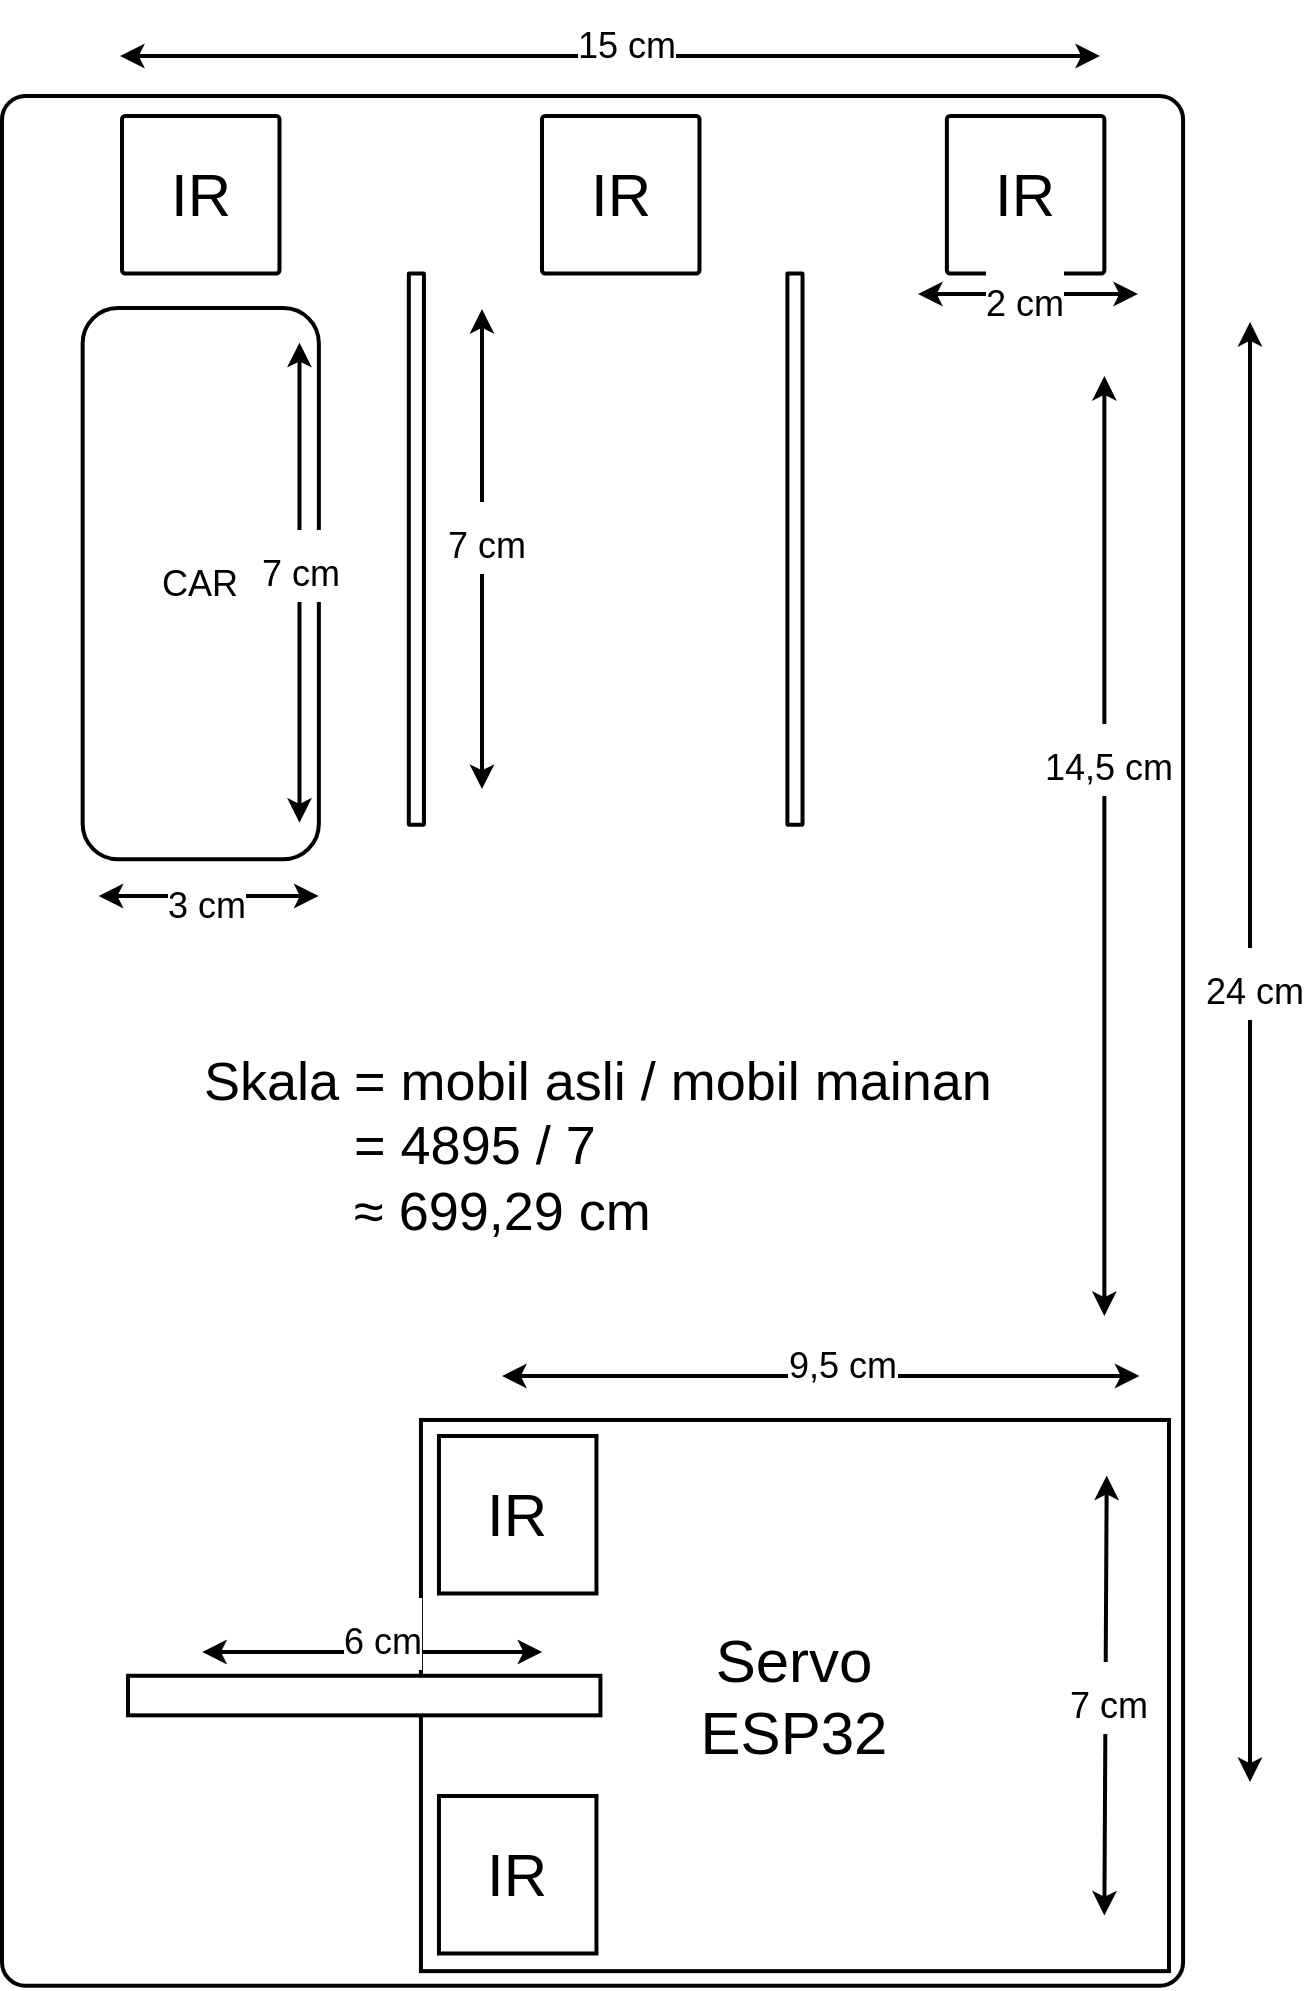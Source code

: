<mxfile>
    <diagram id="qziTJ5_57RFXCWWp7c-v" name="Page-1">
        <mxGraphModel dx="1339" dy="500" grid="1" gridSize="10" guides="1" tooltips="1" connect="1" arrows="1" fold="1" page="1" pageScale="1" pageWidth="583" pageHeight="827" math="0" shadow="0">
            <root>
                <mxCell id="0"/>
                <mxCell id="1" parent="0"/>
                <mxCell id="2" value="" style="rounded=1;whiteSpace=wrap;html=1;strokeWidth=2;arcSize=2;" parent="1" vertex="1">
                    <mxGeometry x="-90" y="70" width="590.55" height="944.88" as="geometry"/>
                </mxCell>
                <mxCell id="14" value="IR" style="rounded=1;whiteSpace=wrap;html=1;strokeWidth=2;fontSize=30;arcSize=2;" parent="1" vertex="1">
                    <mxGeometry x="-30" y="80" width="78.74" height="78.74" as="geometry"/>
                </mxCell>
                <mxCell id="30" value="Servo&lt;br&gt;ESP32" style="rounded=0;whiteSpace=wrap;html=1;strokeWidth=2;fontSize=30;" parent="1" vertex="1">
                    <mxGeometry x="119.47" y="731.98" width="374.015" height="275.59" as="geometry"/>
                </mxCell>
                <mxCell id="31" value="IR" style="rounded=0;whiteSpace=wrap;html=1;strokeWidth=2;fontSize=30;" parent="1" vertex="1">
                    <mxGeometry x="128.48" y="740" width="78.74" height="78.74" as="geometry"/>
                </mxCell>
                <mxCell id="32" value="" style="rounded=0;whiteSpace=wrap;html=1;strokeWidth=2;fontSize=30;" parent="1" vertex="1">
                    <mxGeometry x="-27" y="859.89" width="236.22" height="19.78" as="geometry"/>
                </mxCell>
                <mxCell id="52" value="" style="rounded=1;whiteSpace=wrap;html=1;strokeWidth=2;fontSize=49;arcSize=2;" vertex="1" parent="1">
                    <mxGeometry x="113.41" y="158.74" width="7.56" height="275.59" as="geometry"/>
                </mxCell>
                <mxCell id="53" value="" style="rounded=1;whiteSpace=wrap;html=1;strokeWidth=2;fontSize=49;arcSize=2;" vertex="1" parent="1">
                    <mxGeometry x="302.7" y="158.74" width="7.56" height="275.59" as="geometry"/>
                </mxCell>
                <mxCell id="55" value="IR" style="rounded=1;whiteSpace=wrap;html=1;strokeWidth=2;fontSize=30;arcSize=2;" vertex="1" parent="1">
                    <mxGeometry x="180" y="80" width="78.74" height="78.74" as="geometry"/>
                </mxCell>
                <mxCell id="56" value="IR" style="rounded=1;whiteSpace=wrap;html=1;strokeWidth=2;fontSize=30;arcSize=2;" vertex="1" parent="1">
                    <mxGeometry x="382.44" y="80" width="78.74" height="78.74" as="geometry"/>
                </mxCell>
                <mxCell id="57" value="" style="endArrow=classic;startArrow=classic;html=1;fontSize=30;strokeWidth=2;" edge="1" parent="1">
                    <mxGeometry width="50" height="50" relative="1" as="geometry">
                        <mxPoint x="150" y="416.54" as="sourcePoint"/>
                        <mxPoint x="150" y="176.54" as="targetPoint"/>
                    </mxGeometry>
                </mxCell>
                <mxCell id="58" value="&lt;font style=&quot;font-size: 18px;&quot;&gt;7 cm&lt;/font&gt;" style="edgeLabel;html=1;align=center;verticalAlign=middle;resizable=0;points=[];fontSize=30;" vertex="1" connectable="0" parent="57">
                    <mxGeometry x="0.329" y="-2" relative="1" as="geometry">
                        <mxPoint y="33" as="offset"/>
                    </mxGeometry>
                </mxCell>
                <mxCell id="59" value="" style="endArrow=classic;startArrow=classic;html=1;fontSize=30;strokeWidth=2;" edge="1" parent="1">
                    <mxGeometry width="50" height="50" relative="1" as="geometry">
                        <mxPoint x="478" y="169" as="sourcePoint"/>
                        <mxPoint x="368" y="169" as="targetPoint"/>
                    </mxGeometry>
                </mxCell>
                <mxCell id="60" value="&lt;font style=&quot;font-size: 18px;&quot;&gt;2 cm&lt;/font&gt;" style="edgeLabel;html=1;align=center;verticalAlign=middle;resizable=0;points=[];fontSize=30;" vertex="1" connectable="0" parent="59">
                    <mxGeometry x="0.329" y="-2" relative="1" as="geometry">
                        <mxPoint x="16" y="2" as="offset"/>
                    </mxGeometry>
                </mxCell>
                <mxCell id="61" value="" style="endArrow=classic;startArrow=classic;html=1;fontSize=30;strokeWidth=2;" edge="1" parent="1">
                    <mxGeometry width="50" height="50" relative="1" as="geometry">
                        <mxPoint x="459" y="50" as="sourcePoint"/>
                        <mxPoint x="-31" y="50" as="targetPoint"/>
                    </mxGeometry>
                </mxCell>
                <mxCell id="62" value="&lt;font style=&quot;font-size: 18px;&quot;&gt;15 cm&lt;/font&gt;" style="edgeLabel;html=1;align=center;verticalAlign=middle;resizable=0;points=[];fontSize=30;" vertex="1" connectable="0" parent="61">
                    <mxGeometry x="0.329" y="-2" relative="1" as="geometry">
                        <mxPoint x="88" y="-8" as="offset"/>
                    </mxGeometry>
                </mxCell>
                <mxCell id="65" value="" style="endArrow=classic;startArrow=classic;html=1;fontSize=30;strokeWidth=2;" edge="1" parent="1">
                    <mxGeometry width="50" height="50" relative="1" as="geometry">
                        <mxPoint x="534" y="913" as="sourcePoint"/>
                        <mxPoint x="534" y="183" as="targetPoint"/>
                    </mxGeometry>
                </mxCell>
                <mxCell id="66" value="&lt;font style=&quot;font-size: 18px;&quot;&gt;24 cm&lt;/font&gt;" style="edgeLabel;html=1;align=center;verticalAlign=middle;resizable=0;points=[];fontSize=30;" vertex="1" connectable="0" parent="65">
                    <mxGeometry x="0.329" y="-2" relative="1" as="geometry">
                        <mxPoint y="85" as="offset"/>
                    </mxGeometry>
                </mxCell>
                <mxCell id="67" value="" style="endArrow=classic;startArrow=classic;html=1;fontSize=30;strokeWidth=2;" edge="1" parent="1">
                    <mxGeometry width="50" height="50" relative="1" as="geometry">
                        <mxPoint x="478.74" y="710" as="sourcePoint"/>
                        <mxPoint x="160" y="710" as="targetPoint"/>
                    </mxGeometry>
                </mxCell>
                <mxCell id="68" value="&lt;font style=&quot;font-size: 18px;&quot;&gt;9,5 cm&lt;/font&gt;" style="edgeLabel;html=1;align=center;verticalAlign=middle;resizable=0;points=[];fontSize=30;" vertex="1" connectable="0" parent="67">
                    <mxGeometry x="0.329" y="-2" relative="1" as="geometry">
                        <mxPoint x="63" y="-8" as="offset"/>
                    </mxGeometry>
                </mxCell>
                <mxCell id="69" value="" style="endArrow=classic;startArrow=classic;html=1;fontSize=30;strokeWidth=2;" edge="1" parent="1">
                    <mxGeometry width="50" height="50" relative="1" as="geometry">
                        <mxPoint x="461.18" y="680" as="sourcePoint"/>
                        <mxPoint x="461.18" y="210.0" as="targetPoint"/>
                    </mxGeometry>
                </mxCell>
                <mxCell id="70" value="&lt;font style=&quot;font-size: 18px;&quot;&gt;14,5 cm&lt;/font&gt;" style="edgeLabel;html=1;align=center;verticalAlign=middle;resizable=0;points=[];fontSize=30;" vertex="1" connectable="0" parent="69">
                    <mxGeometry x="0.329" y="-2" relative="1" as="geometry">
                        <mxPoint y="33" as="offset"/>
                    </mxGeometry>
                </mxCell>
                <mxCell id="71" value="" style="endArrow=classic;startArrow=classic;html=1;fontSize=30;strokeWidth=2;" edge="1" parent="1">
                    <mxGeometry width="50" height="50" relative="1" as="geometry">
                        <mxPoint x="180.11" y="848" as="sourcePoint"/>
                        <mxPoint x="10.11" y="848" as="targetPoint"/>
                    </mxGeometry>
                </mxCell>
                <mxCell id="72" value="&lt;font style=&quot;font-size: 18px;&quot;&gt;6 cm&lt;/font&gt;" style="edgeLabel;html=1;align=center;verticalAlign=middle;resizable=0;points=[];fontSize=30;" vertex="1" connectable="0" parent="71">
                    <mxGeometry x="0.329" y="-2" relative="1" as="geometry">
                        <mxPoint x="33" y="-8" as="offset"/>
                    </mxGeometry>
                </mxCell>
                <mxCell id="73" value="" style="endArrow=classic;startArrow=classic;html=1;fontSize=30;strokeWidth=2;" edge="1" parent="1">
                    <mxGeometry width="50" height="50" relative="1" as="geometry">
                        <mxPoint x="462.36" y="759.78" as="sourcePoint"/>
                        <mxPoint x="461.18" y="979.78" as="targetPoint"/>
                    </mxGeometry>
                </mxCell>
                <mxCell id="74" value="&lt;font style=&quot;font-size: 18px;&quot;&gt;7 cm&lt;/font&gt;" style="edgeLabel;html=1;align=center;verticalAlign=middle;resizable=0;points=[];fontSize=30;" vertex="1" connectable="0" parent="73">
                    <mxGeometry x="0.329" y="-2" relative="1" as="geometry">
                        <mxPoint x="3" y="-36" as="offset"/>
                    </mxGeometry>
                </mxCell>
                <mxCell id="76" value="CAR" style="rounded=1;whiteSpace=wrap;html=1;fontSize=18;strokeWidth=2;" vertex="1" parent="1">
                    <mxGeometry x="-49.68" y="176" width="118.11" height="275.59" as="geometry"/>
                </mxCell>
                <mxCell id="77" value="" style="endArrow=classic;startArrow=classic;html=1;fontSize=30;strokeWidth=2;" edge="1" parent="1">
                    <mxGeometry width="50" height="50" relative="1" as="geometry">
                        <mxPoint x="68.32" y="470" as="sourcePoint"/>
                        <mxPoint x="-41.68" y="470" as="targetPoint"/>
                    </mxGeometry>
                </mxCell>
                <mxCell id="78" value="&lt;font style=&quot;font-size: 18px;&quot;&gt;3 cm&lt;/font&gt;" style="edgeLabel;html=1;align=center;verticalAlign=middle;resizable=0;points=[];fontSize=30;" vertex="1" connectable="0" parent="77">
                    <mxGeometry x="0.329" y="-2" relative="1" as="geometry">
                        <mxPoint x="16" y="2" as="offset"/>
                    </mxGeometry>
                </mxCell>
                <mxCell id="80" value="" style="endArrow=classic;startArrow=classic;html=1;fontSize=30;strokeWidth=2;" edge="1" parent="1">
                    <mxGeometry width="50" height="50" relative="1" as="geometry">
                        <mxPoint x="58.74" y="433.33" as="sourcePoint"/>
                        <mxPoint x="58.74" y="193.33" as="targetPoint"/>
                    </mxGeometry>
                </mxCell>
                <mxCell id="81" value="&lt;font style=&quot;font-size: 18px;&quot;&gt;7 cm&lt;/font&gt;" style="edgeLabel;html=1;align=center;verticalAlign=middle;resizable=0;points=[];fontSize=30;" vertex="1" connectable="0" parent="80">
                    <mxGeometry x="0.329" y="-2" relative="1" as="geometry">
                        <mxPoint x="-2" y="30" as="offset"/>
                    </mxGeometry>
                </mxCell>
                <mxCell id="82" value="IR" style="rounded=0;whiteSpace=wrap;html=1;strokeWidth=2;fontSize=30;" vertex="1" parent="1">
                    <mxGeometry x="128.48" y="920" width="78.74" height="78.74" as="geometry"/>
                </mxCell>
                <mxCell id="83" value="&lt;font style=&quot;font-size: 27px;&quot;&gt;Skala = mobil asli / mobil mainan&lt;br&gt;&amp;nbsp; &amp;nbsp; &amp;nbsp; &amp;nbsp; &amp;nbsp; = 4895 / 7&lt;br&gt;&amp;nbsp; &amp;nbsp; &amp;nbsp; &amp;nbsp; &amp;nbsp; &lt;span class=&quot;math math-inline&quot;&gt;&lt;span class=&quot;katex&quot;&gt;&lt;span aria-hidden=&quot;true&quot; class=&quot;katex-html&quot;&gt;&lt;span class=&quot;base&quot;&gt;&lt;span class=&quot;mrel&quot;&gt;≈&lt;/span&gt;&lt;span style=&quot;margin-right: 0.278em;&quot; class=&quot;mspace&quot;&gt;&lt;/span&gt;&lt;/span&gt;&lt;span class=&quot;base&quot;&gt;&lt;span style=&quot;height: 0.644em;&quot; class=&quot;strut&quot;&gt;&lt;/span&gt;&lt;span class=&quot;mord&quot;&gt;699,29 cm&lt;/span&gt;&lt;/span&gt;&lt;/span&gt;&lt;/span&gt;&lt;/span&gt;&lt;/font&gt;" style="text;html=1;align=left;verticalAlign=middle;resizable=0;points=[];autosize=1;strokeColor=none;fillColor=none;fontSize=18;" vertex="1" parent="1">
                    <mxGeometry x="9.37" y="540" width="420" height="110" as="geometry"/>
                </mxCell>
            </root>
        </mxGraphModel>
    </diagram>
</mxfile>